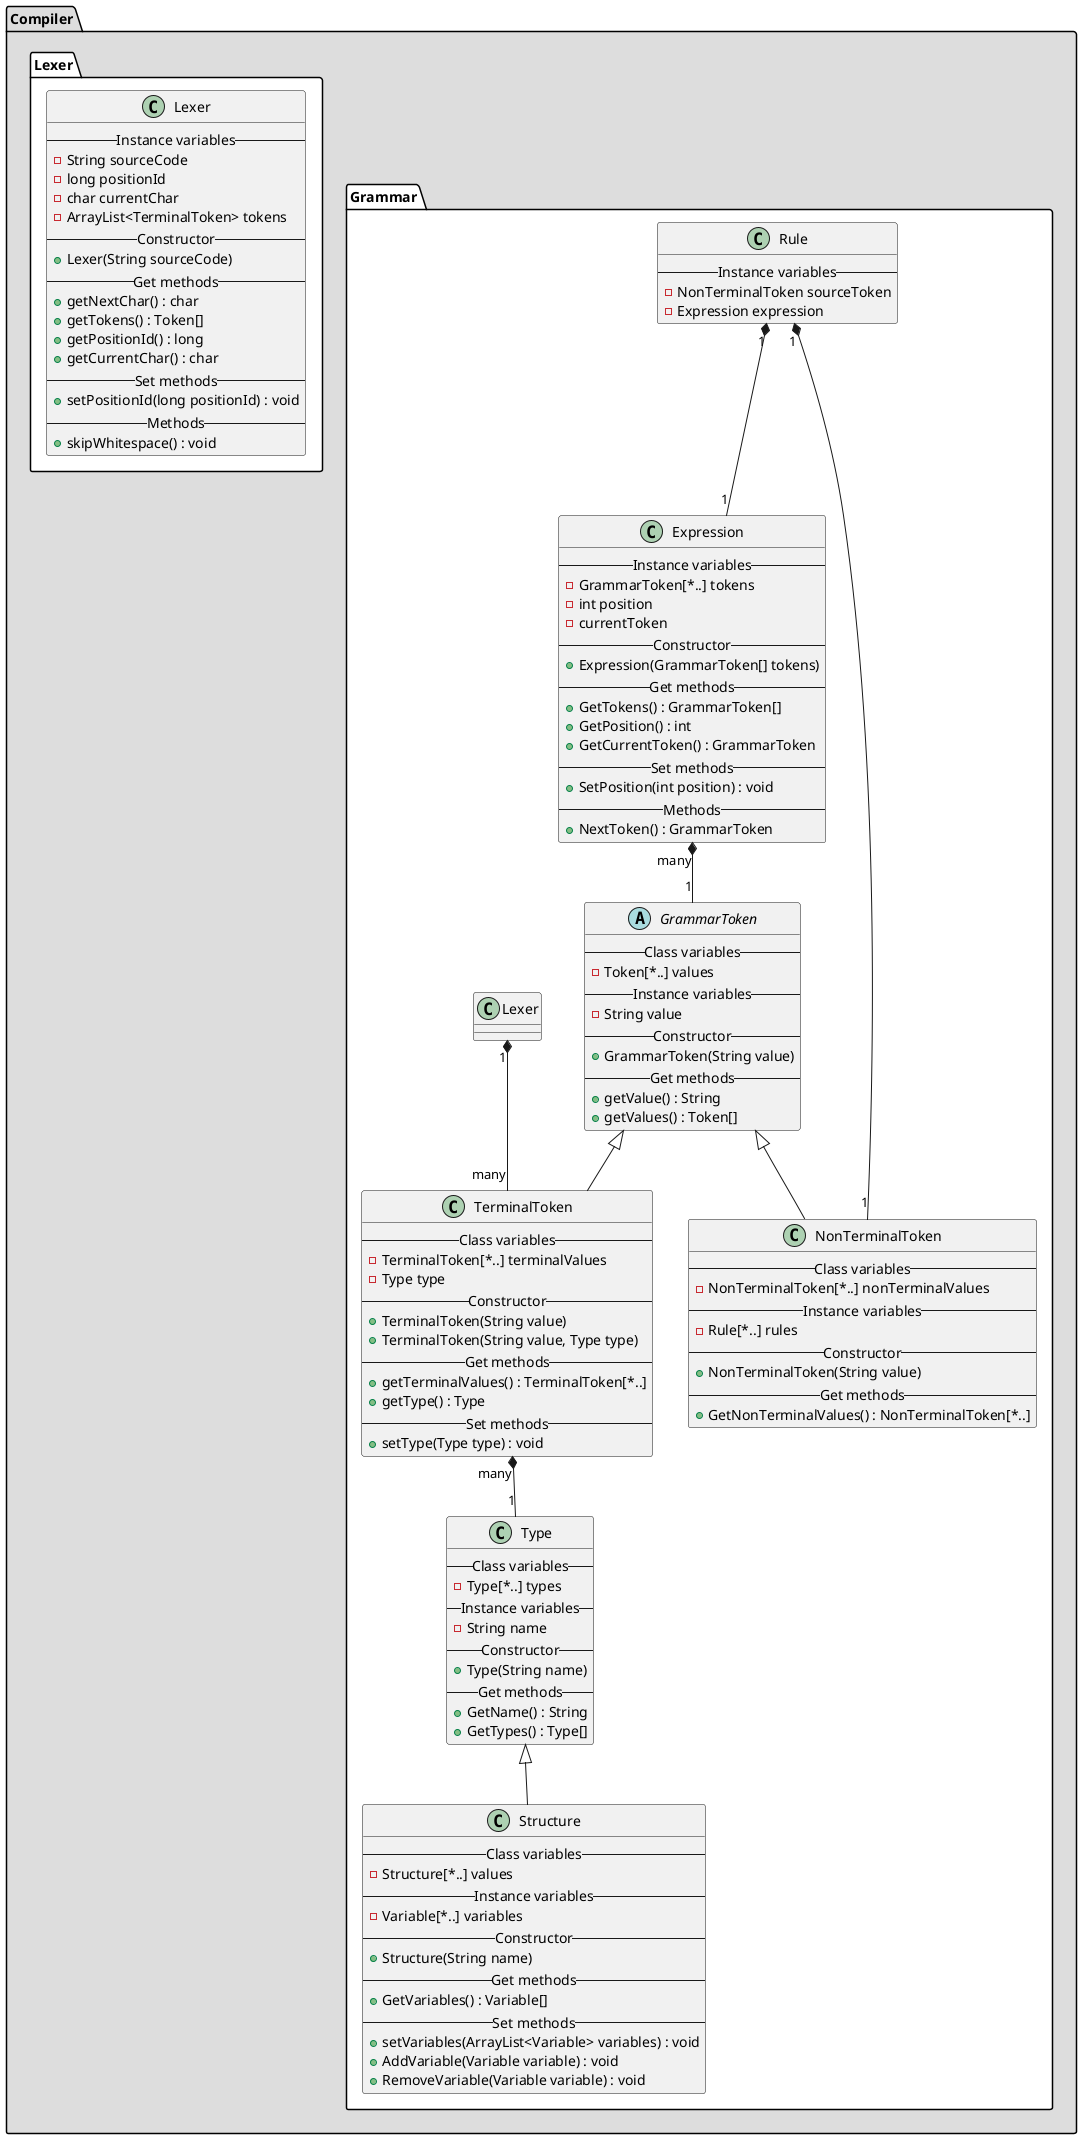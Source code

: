 @startuml

package Compiler #DDDDDD {}

package Compiler.Grammar #FFFFFF{

abstract class GrammarToken {
    -- Class variables --
    - Token[*..] values
    -- Instance variables --
    - String value
    -- Constructor --
    + GrammarToken(String value)
    -- Get methods --
    + getValue() : String
    + getValues() : Token[]
}

class TerminalToken extends GrammarToken {
    -- Class variables --
    - TerminalToken[*..] terminalValues
    - Type type
    -- Constructor --
    + TerminalToken(String value)
    + TerminalToken(String value, Type type)
    -- Get methods --
    + getTerminalValues() : TerminalToken[*..]
    + getType() : Type
    -- Set methods --
    + setType(Type type) : void
}

class NonTerminalToken extends GrammarToken {
    -- Class variables --
    - NonTerminalToken[*..] nonTerminalValues
    -- Instance variables --
    - Rule[*..] rules
    -- Constructor --
    + NonTerminalToken(String value)
    -- Get methods --
    + GetNonTerminalValues() : NonTerminalToken[*..]
}

class Type {
    -- Class variables --
    - Type[*..] types
    -- Instance variables --
    - String name
    -- Constructor --
    + Type(String name)
    -- Get methods --
    + GetName() : String
    + GetTypes() : Type[]
}

TerminalToken "many" *-- "1" Type

class Structure extends Type {
    -- Class variables --
    - Structure[*..] values
    -- Instance variables --
    - Variable[*..] variables
    -- Constructor --
    + Structure(String name)
    -- Get methods --
    + GetVariables() : Variable[]
    -- Set methods --
    + setVariables(ArrayList<Variable> variables) : void
    + AddVariable(Variable variable) : void
    + RemoveVariable(Variable variable) : void
}

Expression "many" *-- "1" GrammarToken


class Expression {
    -- Instance variables --
    - GrammarToken[*..] tokens
    - int position
    - currentToken
    -- Constructor --
    + Expression(GrammarToken[] tokens)
    -- Get methods --
    + GetTokens() : GrammarToken[]
    + GetPosition() : int
    + GetCurrentToken() : GrammarToken
    -- Set methods --
    + SetPosition(int position) : void
    -- Methods --
    + NextToken() : GrammarToken
}

Rule "1" *-- "1" Expression
Rule "1" *-- "1" NonTerminalToken

class Rule {
    -- Instance variables --
    - NonTerminalToken sourceToken
    - Expression expression
}

Lexer "1" *-- "many" TerminalToken


}

package Compiler.Lexer #FFFFFF {

class Lexer {
    -- Instance variables --
    - String sourceCode
    - long positionId
    - char currentChar
    - ArrayList<TerminalToken> tokens
    -- Constructor --
    + Lexer(String sourceCode)
    -- Get methods --
    + getNextChar() : char
    + getTokens() : Token[]
    + getPositionId() : long
    + getCurrentChar() : char
    -- Set methods --
    + setPositionId(long positionId) : void
    -- Methods --
    + skipWhitespace() : void
}

}

@enduml
